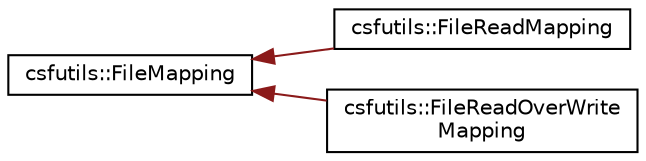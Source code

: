 digraph "Graphical Class Hierarchy"
{
 // LATEX_PDF_SIZE
  edge [fontname="Helvetica",fontsize="10",labelfontname="Helvetica",labelfontsize="10"];
  node [fontname="Helvetica",fontsize="10",shape=record];
  rankdir="LR";
  Node0 [label="csfutils::FileMapping",height=0.2,width=0.4,color="black", fillcolor="white", style="filled",URL="$classcsfutils_1_1_file_mapping.html",tooltip=" "];
  Node0 -> Node1 [dir="back",color="firebrick4",fontsize="10",style="solid",fontname="Helvetica"];
  Node1 [label="csfutils::FileReadMapping",height=0.2,width=0.4,color="black", fillcolor="white", style="filled",URL="$classcsfutils_1_1_file_read_mapping.html",tooltip=" "];
  Node0 -> Node2 [dir="back",color="firebrick4",fontsize="10",style="solid",fontname="Helvetica"];
  Node2 [label="csfutils::FileReadOverWrite\lMapping",height=0.2,width=0.4,color="black", fillcolor="white", style="filled",URL="$classcsfutils_1_1_file_read_over_write_mapping.html",tooltip=" "];
}
